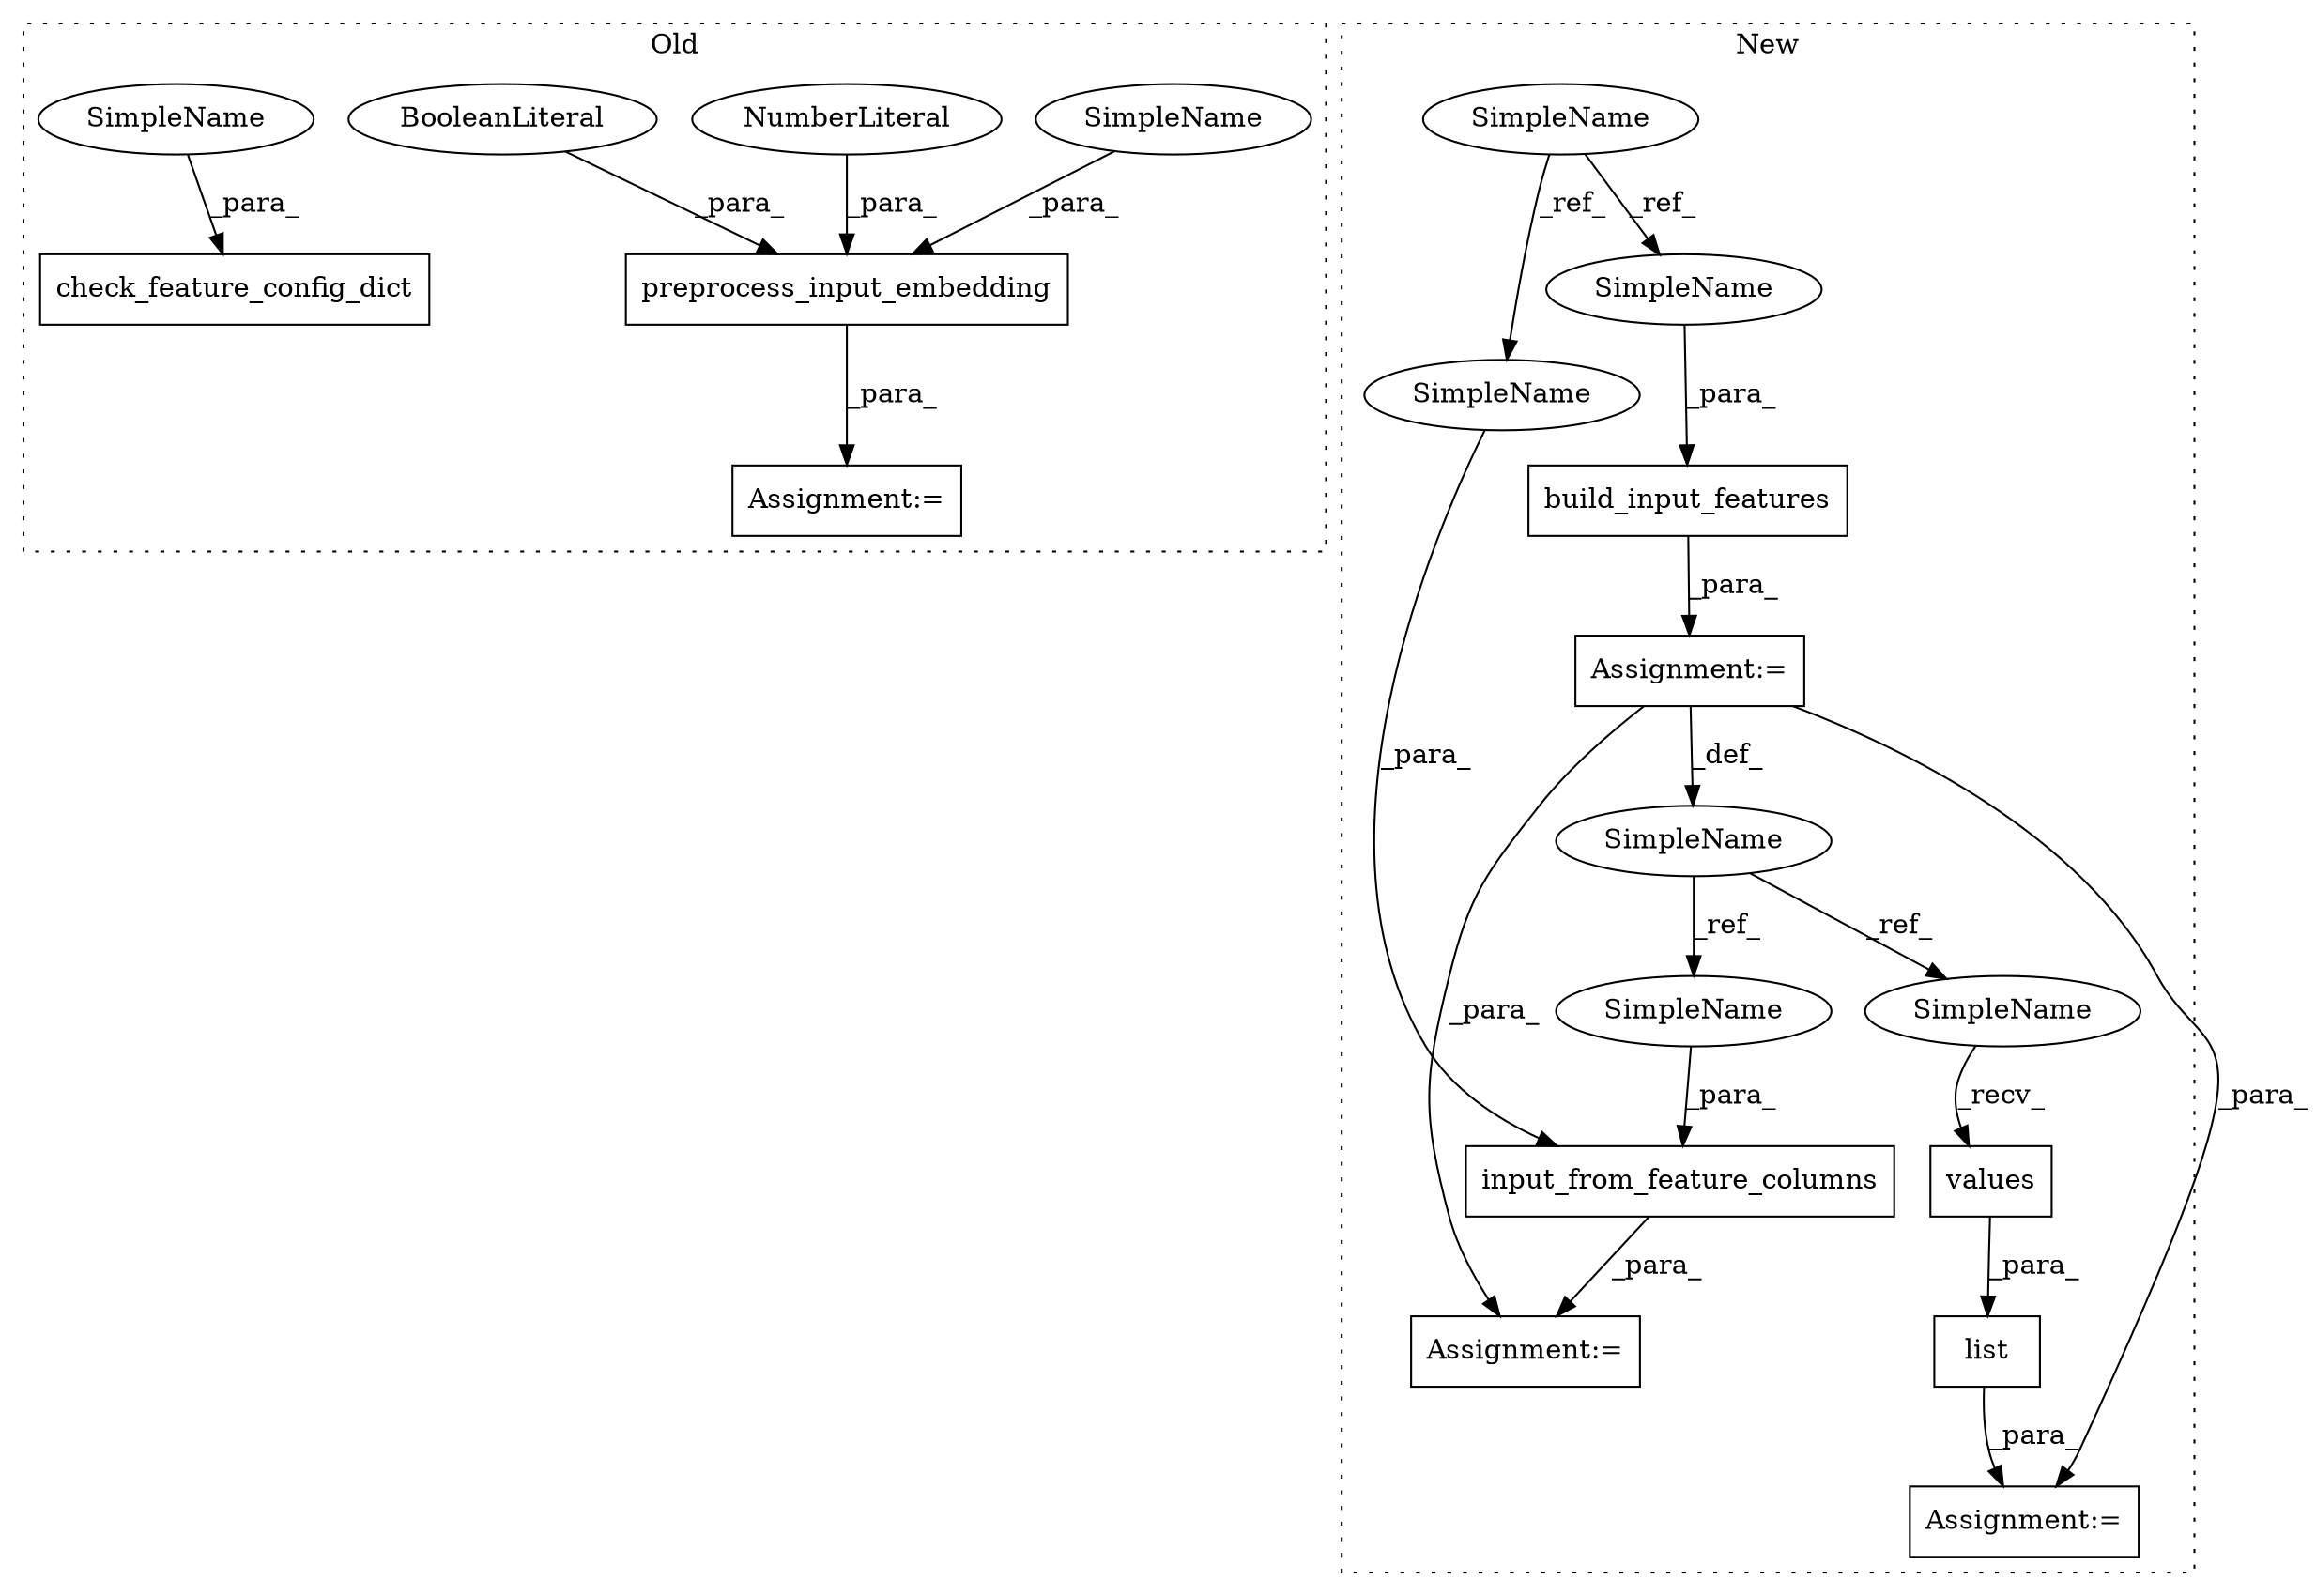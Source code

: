 digraph G {
subgraph cluster0 {
1 [label="check_feature_config_dict" a="32" s="787,829" l="26,1" shape="box"];
11 [label="preprocess_input_embedding" a="32" s="1042,1139" l="27,1" shape="box"];
12 [label="NumberLiteral" a="34" s="1118" l="1" shape="ellipse"];
13 [label="BooleanLiteral" a="9" s="1134" l="5" shape="ellipse"];
14 [label="Assignment:=" a="7" s="1040" l="2" shape="box"];
19 [label="SimpleName" a="42" s="813" l="16" shape="ellipse"];
20 [label="SimpleName" a="42" s="1069" l="16" shape="ellipse"];
label = "Old";
style="dotted";
}
subgraph cluster1 {
2 [label="list" a="32" s="1022,1044" l="5,1" shape="box"];
3 [label="build_input_features" a="32" s="963,1003" l="21,1" shape="box"];
4 [label="input_from_feature_columns" a="32" s="1108,1209" l="27,1" shape="box"];
5 [label="values" a="32" s="1036" l="8" shape="box"];
6 [label="SimpleName" a="42" s="954" l="8" shape="ellipse"];
7 [label="Assignment:=" a="7" s="1106" l="2" shape="box"];
8 [label="Assignment:=" a="7" s="962" l="1" shape="box"];
9 [label="Assignment:=" a="7" s="1021" l="1" shape="box"];
10 [label="SimpleName" a="42" s="326" l="19" shape="ellipse"];
15 [label="SimpleName" a="42" s="984" l="19" shape="ellipse"];
16 [label="SimpleName" a="42" s="1144" l="19" shape="ellipse"];
17 [label="SimpleName" a="42" s="1135" l="8" shape="ellipse"];
18 [label="SimpleName" a="42" s="1027" l="8" shape="ellipse"];
label = "New";
style="dotted";
}
2 -> 9 [label="_para_"];
3 -> 8 [label="_para_"];
4 -> 7 [label="_para_"];
5 -> 2 [label="_para_"];
6 -> 17 [label="_ref_"];
6 -> 18 [label="_ref_"];
8 -> 6 [label="_def_"];
8 -> 7 [label="_para_"];
8 -> 9 [label="_para_"];
10 -> 15 [label="_ref_"];
10 -> 16 [label="_ref_"];
11 -> 14 [label="_para_"];
12 -> 11 [label="_para_"];
13 -> 11 [label="_para_"];
15 -> 3 [label="_para_"];
16 -> 4 [label="_para_"];
17 -> 4 [label="_para_"];
18 -> 5 [label="_recv_"];
19 -> 1 [label="_para_"];
20 -> 11 [label="_para_"];
}